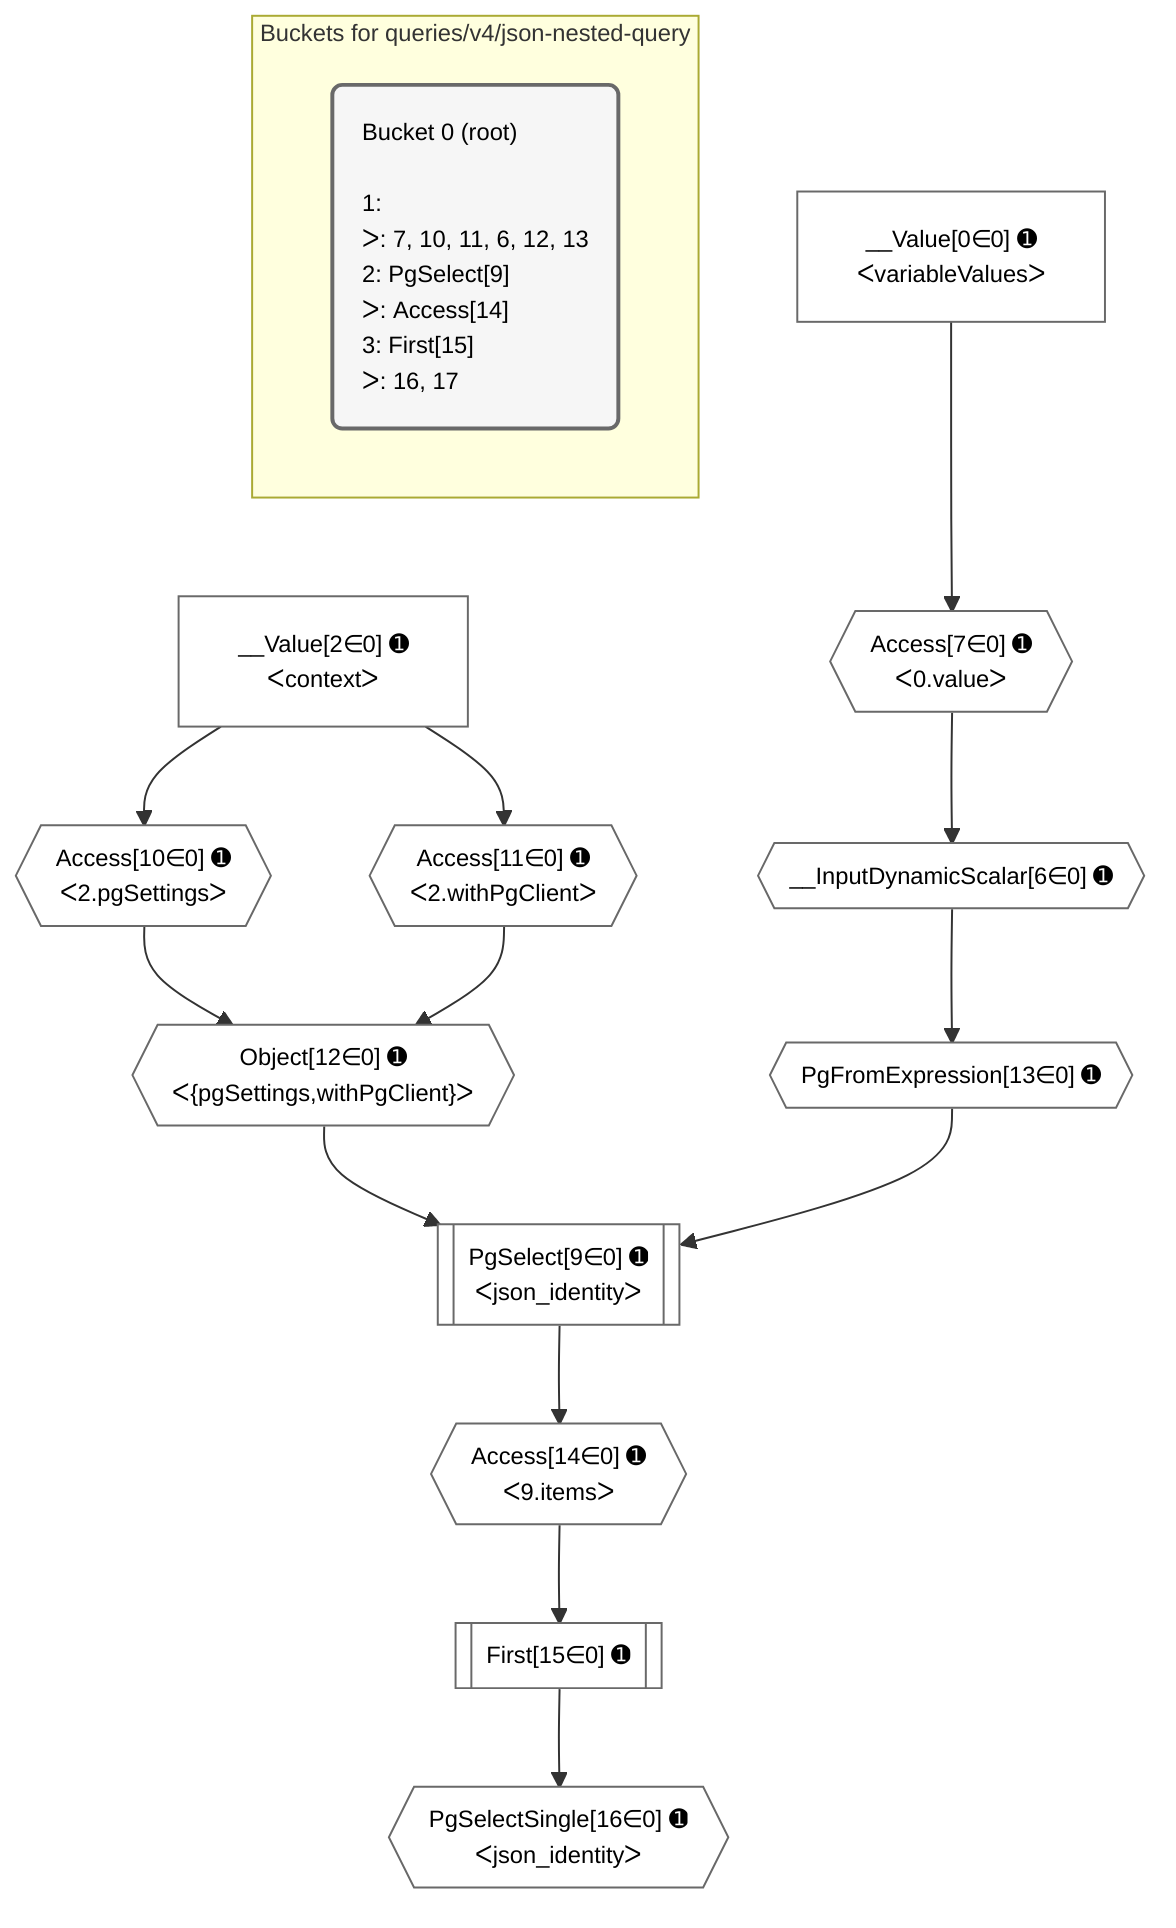 %%{init: {'themeVariables': { 'fontSize': '12px'}}}%%
graph TD
    classDef path fill:#eee,stroke:#000,color:#000
    classDef plan fill:#fff,stroke-width:1px,color:#000
    classDef itemplan fill:#fff,stroke-width:2px,color:#000
    classDef unbatchedplan fill:#dff,stroke-width:1px,color:#000
    classDef sideeffectplan fill:#fcc,stroke-width:2px,color:#000
    classDef bucket fill:#f6f6f6,color:#000,stroke-width:2px,text-align:left

    subgraph "Buckets for queries/v4/json-nested-query"
    Bucket0("Bucket 0 (root)<br /><br />1: <br />ᐳ: 7, 10, 11, 6, 12, 13<br />2: PgSelect[9]<br />ᐳ: Access[14]<br />3: First[15]<br />ᐳ: 16, 17"):::bucket
    end

    %% plan dependencies
    PgSelect9[["PgSelect[9∈0] ➊<br />ᐸjson_identityᐳ"]]:::plan
    Object12{{"Object[12∈0] ➊<br />ᐸ{pgSettings,withPgClient}ᐳ"}}:::plan
    PgFromExpression13{{"PgFromExpression[13∈0] ➊"}}:::plan
    Object12 & PgFromExpression13 --> PgSelect9
    Access10{{"Access[10∈0] ➊<br />ᐸ2.pgSettingsᐳ"}}:::plan
    Access11{{"Access[11∈0] ➊<br />ᐸ2.withPgClientᐳ"}}:::plan
    Access10 & Access11 --> Object12
    __InputDynamicScalar6{{"__InputDynamicScalar[6∈0] ➊"}}:::plan
    Access7{{"Access[7∈0] ➊<br />ᐸ0.valueᐳ"}}:::plan
    Access7 --> __InputDynamicScalar6
    __Value0["__Value[0∈0] ➊<br />ᐸvariableValuesᐳ"]:::plan
    __Value0 --> Access7
    __Value2["__Value[2∈0] ➊<br />ᐸcontextᐳ"]:::plan
    __Value2 --> Access10
    __Value2 --> Access11
    __InputDynamicScalar6 --> PgFromExpression13
    Access14{{"Access[14∈0] ➊<br />ᐸ9.itemsᐳ"}}:::plan
    PgSelect9 --> Access14
    First15[["First[15∈0] ➊"]]:::plan
    Access14 --> First15
    PgSelectSingle16{{"PgSelectSingle[16∈0] ➊<br />ᐸjson_identityᐳ"}}:::plan
    First15 --> PgSelectSingle16

    %% define steps
    classDef bucket0 stroke:#696969
    class Bucket0,__Value0,__Value2,__InputDynamicScalar6,Access7,PgSelect9,Access10,Access11,Object12,PgFromExpression13,Access14,First15,PgSelectSingle16 bucket0